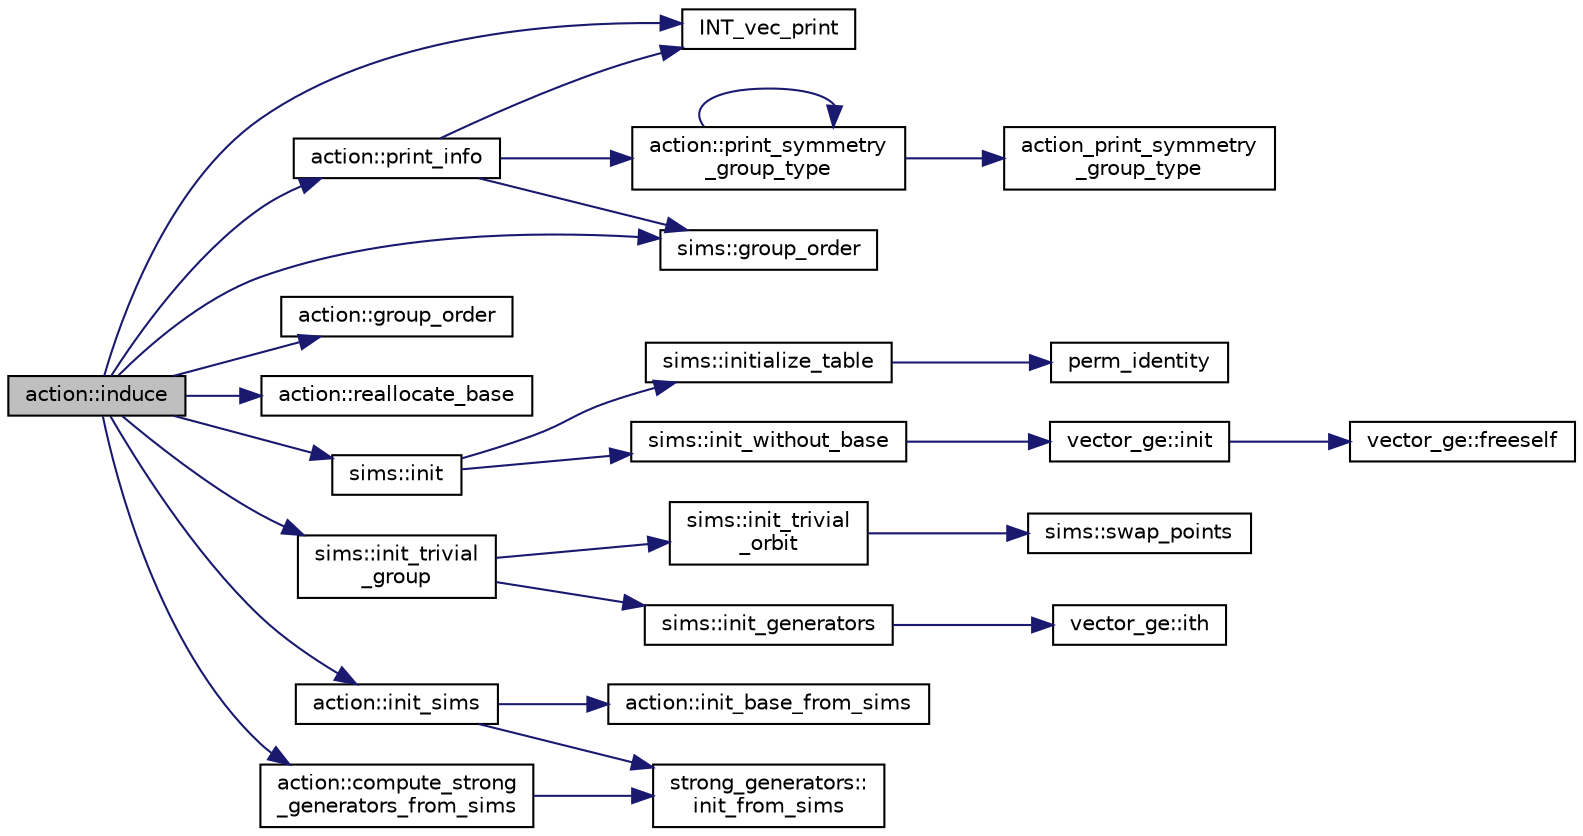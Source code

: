 digraph "action::induce"
{
  edge [fontname="Helvetica",fontsize="10",labelfontname="Helvetica",labelfontsize="10"];
  node [fontname="Helvetica",fontsize="10",shape=record];
  rankdir="LR";
  Node12234 [label="action::induce",height=0.2,width=0.4,color="black", fillcolor="grey75", style="filled", fontcolor="black"];
  Node12234 -> Node12235 [color="midnightblue",fontsize="10",style="solid",fontname="Helvetica"];
  Node12235 [label="action::print_info",height=0.2,width=0.4,color="black", fillcolor="white", style="filled",URL="$d2/d86/classaction.html#a6f89e493e5c5a32e5c3b8963d438ce86"];
  Node12235 -> Node12236 [color="midnightblue",fontsize="10",style="solid",fontname="Helvetica"];
  Node12236 [label="action::print_symmetry\l_group_type",height=0.2,width=0.4,color="black", fillcolor="white", style="filled",URL="$d2/d86/classaction.html#aed811766c7e64fe2c853df8b0b67aa6e"];
  Node12236 -> Node12237 [color="midnightblue",fontsize="10",style="solid",fontname="Helvetica"];
  Node12237 [label="action_print_symmetry\l_group_type",height=0.2,width=0.4,color="black", fillcolor="white", style="filled",URL="$d5/d90/action__global_8_c.html#a03666b9440c4962148eba7905b9f843c"];
  Node12236 -> Node12236 [color="midnightblue",fontsize="10",style="solid",fontname="Helvetica"];
  Node12235 -> Node12238 [color="midnightblue",fontsize="10",style="solid",fontname="Helvetica"];
  Node12238 [label="INT_vec_print",height=0.2,width=0.4,color="black", fillcolor="white", style="filled",URL="$df/dbf/sajeeb_8_c.html#a79a5901af0b47dd0d694109543c027fe"];
  Node12235 -> Node12239 [color="midnightblue",fontsize="10",style="solid",fontname="Helvetica"];
  Node12239 [label="sims::group_order",height=0.2,width=0.4,color="black", fillcolor="white", style="filled",URL="$d9/df3/classsims.html#aa442445175656570fa35febbe790efad"];
  Node12234 -> Node12239 [color="midnightblue",fontsize="10",style="solid",fontname="Helvetica"];
  Node12234 -> Node12240 [color="midnightblue",fontsize="10",style="solid",fontname="Helvetica"];
  Node12240 [label="action::group_order",height=0.2,width=0.4,color="black", fillcolor="white", style="filled",URL="$d2/d86/classaction.html#ad1f69adb27041311d2e7be96e39388d4"];
  Node12234 -> Node12238 [color="midnightblue",fontsize="10",style="solid",fontname="Helvetica"];
  Node12234 -> Node12241 [color="midnightblue",fontsize="10",style="solid",fontname="Helvetica"];
  Node12241 [label="action::reallocate_base",height=0.2,width=0.4,color="black", fillcolor="white", style="filled",URL="$d2/d86/classaction.html#a59ea889d3aa9e9aee86ffee6b7785bfd"];
  Node12234 -> Node12242 [color="midnightblue",fontsize="10",style="solid",fontname="Helvetica"];
  Node12242 [label="sims::init",height=0.2,width=0.4,color="black", fillcolor="white", style="filled",URL="$d9/df3/classsims.html#a02eb61ed14f75cfe4dc0770142c1bff0"];
  Node12242 -> Node12243 [color="midnightblue",fontsize="10",style="solid",fontname="Helvetica"];
  Node12243 [label="sims::init_without_base",height=0.2,width=0.4,color="black", fillcolor="white", style="filled",URL="$d9/df3/classsims.html#a1010f2dc330b7c5ae10128c0b7dcbefd"];
  Node12243 -> Node12244 [color="midnightblue",fontsize="10",style="solid",fontname="Helvetica"];
  Node12244 [label="vector_ge::init",height=0.2,width=0.4,color="black", fillcolor="white", style="filled",URL="$d4/d6e/classvector__ge.html#afe1d6befd1f1501e6be34afbaa9d30a8"];
  Node12244 -> Node12245 [color="midnightblue",fontsize="10",style="solid",fontname="Helvetica"];
  Node12245 [label="vector_ge::freeself",height=0.2,width=0.4,color="black", fillcolor="white", style="filled",URL="$d4/d6e/classvector__ge.html#aa002e4b715cc73a9b8b367d29700b452"];
  Node12242 -> Node12246 [color="midnightblue",fontsize="10",style="solid",fontname="Helvetica"];
  Node12246 [label="sims::initialize_table",height=0.2,width=0.4,color="black", fillcolor="white", style="filled",URL="$d9/df3/classsims.html#abe36dd0812bde20447f5aaa8384596a7"];
  Node12246 -> Node12247 [color="midnightblue",fontsize="10",style="solid",fontname="Helvetica"];
  Node12247 [label="perm_identity",height=0.2,width=0.4,color="black", fillcolor="white", style="filled",URL="$d2/d7c/combinatorics_8_c.html#aebc54d3f9c31f253ae53e3eb3b386208"];
  Node12234 -> Node12248 [color="midnightblue",fontsize="10",style="solid",fontname="Helvetica"];
  Node12248 [label="sims::init_trivial\l_group",height=0.2,width=0.4,color="black", fillcolor="white", style="filled",URL="$d9/df3/classsims.html#a6a55a0a4e5124654f999933fd635334a"];
  Node12248 -> Node12249 [color="midnightblue",fontsize="10",style="solid",fontname="Helvetica"];
  Node12249 [label="sims::init_generators",height=0.2,width=0.4,color="black", fillcolor="white", style="filled",URL="$d9/df3/classsims.html#aa2a7908389727bdfa05d034e8d53a818"];
  Node12249 -> Node12250 [color="midnightblue",fontsize="10",style="solid",fontname="Helvetica"];
  Node12250 [label="vector_ge::ith",height=0.2,width=0.4,color="black", fillcolor="white", style="filled",URL="$d4/d6e/classvector__ge.html#a1ff002e8b746a9beb119d57dcd4a15ff"];
  Node12248 -> Node12251 [color="midnightblue",fontsize="10",style="solid",fontname="Helvetica"];
  Node12251 [label="sims::init_trivial\l_orbit",height=0.2,width=0.4,color="black", fillcolor="white", style="filled",URL="$d9/df3/classsims.html#ac55702550a4671a721f78345dd9bff70"];
  Node12251 -> Node12252 [color="midnightblue",fontsize="10",style="solid",fontname="Helvetica"];
  Node12252 [label="sims::swap_points",height=0.2,width=0.4,color="black", fillcolor="white", style="filled",URL="$d9/df3/classsims.html#a3443b4bbfb5573864c29b627562819d2"];
  Node12234 -> Node12253 [color="midnightblue",fontsize="10",style="solid",fontname="Helvetica"];
  Node12253 [label="action::init_sims",height=0.2,width=0.4,color="black", fillcolor="white", style="filled",URL="$d2/d86/classaction.html#a74656357e44267b594ede82318fe124c"];
  Node12253 -> Node12254 [color="midnightblue",fontsize="10",style="solid",fontname="Helvetica"];
  Node12254 [label="action::init_base_from_sims",height=0.2,width=0.4,color="black", fillcolor="white", style="filled",URL="$d2/d86/classaction.html#a3af19dd4cf854ee26d53409cd4762d3f"];
  Node12253 -> Node12255 [color="midnightblue",fontsize="10",style="solid",fontname="Helvetica"];
  Node12255 [label="strong_generators::\linit_from_sims",height=0.2,width=0.4,color="black", fillcolor="white", style="filled",URL="$dc/d09/classstrong__generators.html#a2b997decdab82e889c1151f29a846a66"];
  Node12234 -> Node12256 [color="midnightblue",fontsize="10",style="solid",fontname="Helvetica"];
  Node12256 [label="action::compute_strong\l_generators_from_sims",height=0.2,width=0.4,color="black", fillcolor="white", style="filled",URL="$d2/d86/classaction.html#adb6285ff557ef0f7f832278a4115303f"];
  Node12256 -> Node12255 [color="midnightblue",fontsize="10",style="solid",fontname="Helvetica"];
}
